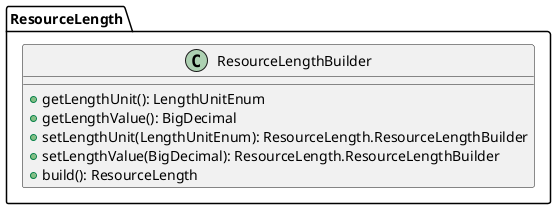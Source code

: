@startuml

    class ResourceLength.ResourceLengthBuilder [[ResourceLength.ResourceLengthBuilder.html]] {
        +getLengthUnit(): LengthUnitEnum
        +getLengthValue(): BigDecimal
        +setLengthUnit(LengthUnitEnum): ResourceLength.ResourceLengthBuilder
        +setLengthValue(BigDecimal): ResourceLength.ResourceLengthBuilder
        +build(): ResourceLength
    }

@enduml
